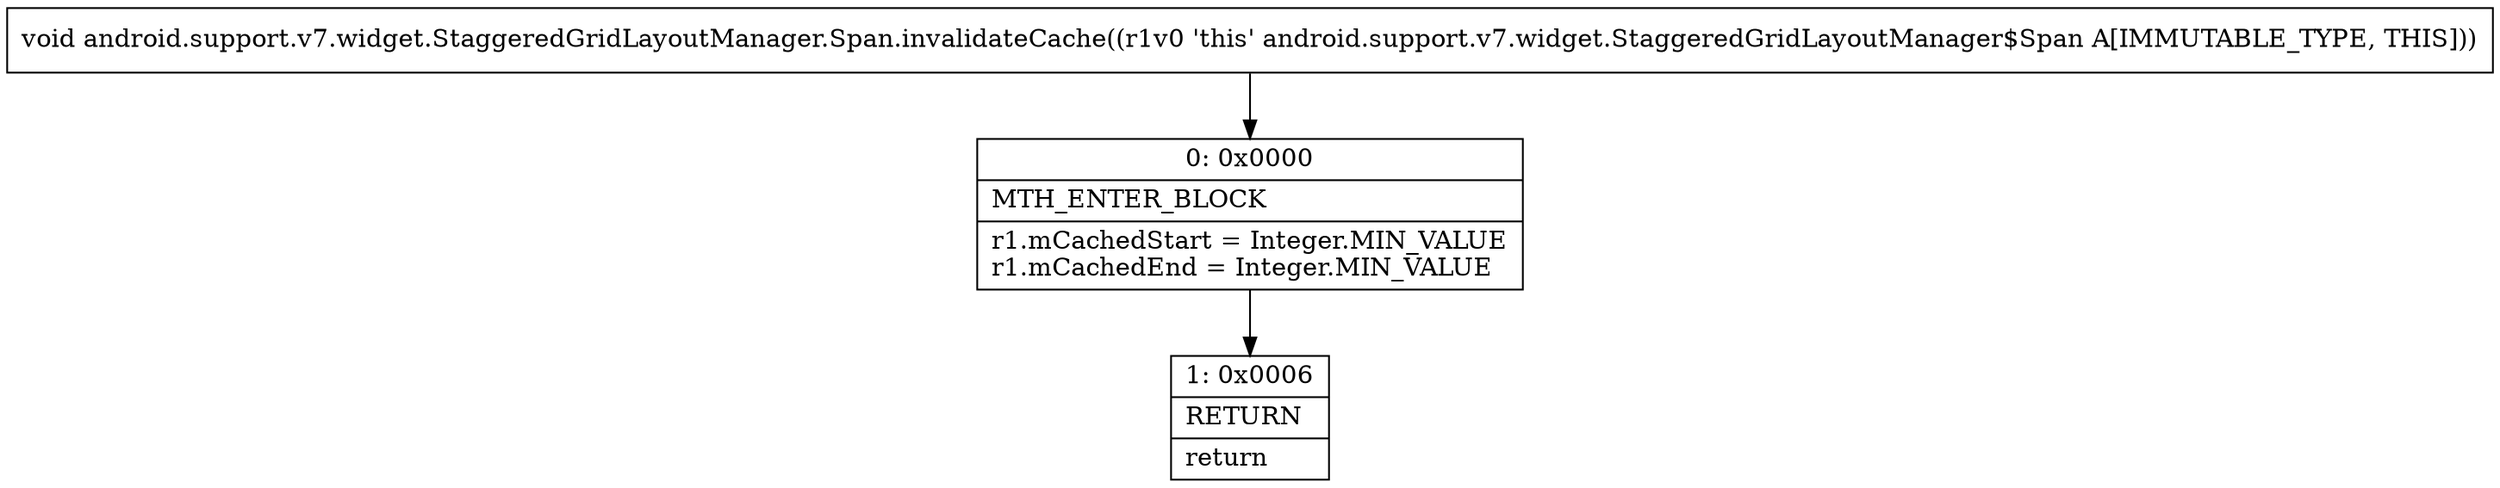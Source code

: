 digraph "CFG forandroid.support.v7.widget.StaggeredGridLayoutManager.Span.invalidateCache()V" {
Node_0 [shape=record,label="{0\:\ 0x0000|MTH_ENTER_BLOCK\l|r1.mCachedStart = Integer.MIN_VALUE\lr1.mCachedEnd = Integer.MIN_VALUE\l}"];
Node_1 [shape=record,label="{1\:\ 0x0006|RETURN\l|return\l}"];
MethodNode[shape=record,label="{void android.support.v7.widget.StaggeredGridLayoutManager.Span.invalidateCache((r1v0 'this' android.support.v7.widget.StaggeredGridLayoutManager$Span A[IMMUTABLE_TYPE, THIS])) }"];
MethodNode -> Node_0;
Node_0 -> Node_1;
}

